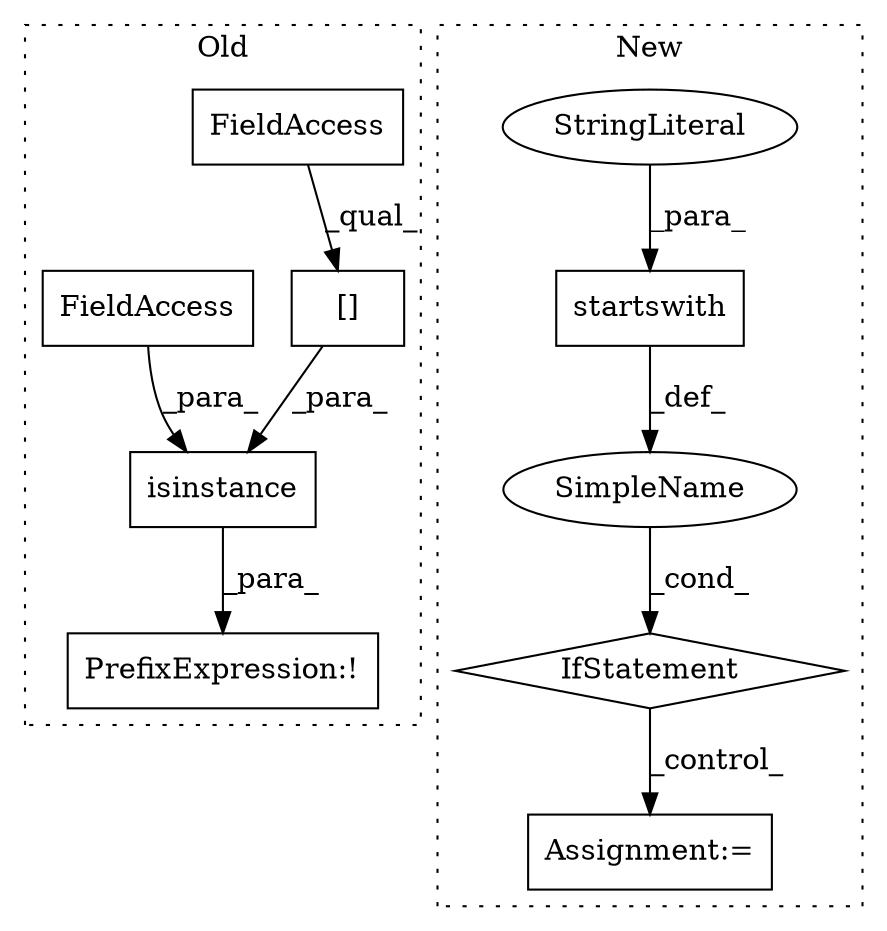 digraph G {
subgraph cluster0 {
1 [label="isinstance" a="32" s="289,329" l="11,1" shape="box"];
7 [label="[]" a="2" s="300,306" l="5,1" shape="box"];
8 [label="FieldAccess" a="22" s="300" l="4" shape="box"];
9 [label="PrefixExpression:!" a="38" s="288" l="1" shape="box"];
10 [label="FieldAccess" a="22" s="308" l="21" shape="box"];
label = "Old";
style="dotted";
}
subgraph cluster1 {
2 [label="startswith" a="32" s="503,520" l="11,1" shape="box"];
3 [label="StringLiteral" a="45" s="514" l="6" shape="ellipse"];
4 [label="IfStatement" a="25" s="495,521" l="4,2" shape="diamond"];
5 [label="Assignment:=" a="7" s="610" l="1" shape="box"];
6 [label="SimpleName" a="42" s="" l="" shape="ellipse"];
label = "New";
style="dotted";
}
1 -> 9 [label="_para_"];
2 -> 6 [label="_def_"];
3 -> 2 [label="_para_"];
4 -> 5 [label="_control_"];
6 -> 4 [label="_cond_"];
7 -> 1 [label="_para_"];
8 -> 7 [label="_qual_"];
10 -> 1 [label="_para_"];
}